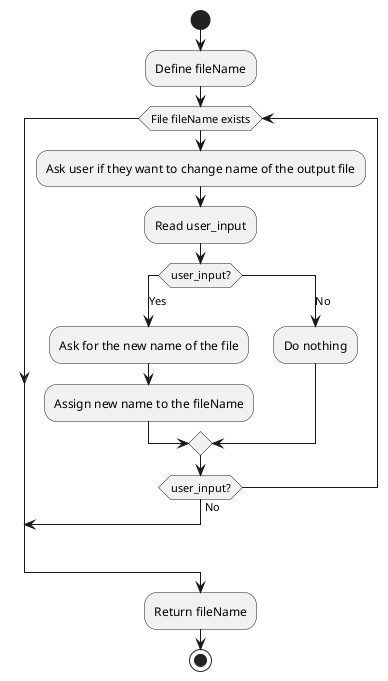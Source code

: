 @startuml
'https://plantuml.com/activity-diagram-beta

start
    :Define fileName;
    while (File fileName exists)
        :Ask user if they want to change name of the output file;
        :Read user_input;

        switch (user_input?)
        case (Yes)
            :Ask for the new name of the file;
            :Assign new name to the fileName;
        case (No)
            :Do nothing;
        endswitch

        if (user_input?) is (No) then
            break
        endif
    endwhile

    :Return fileName;
stop

@enduml
